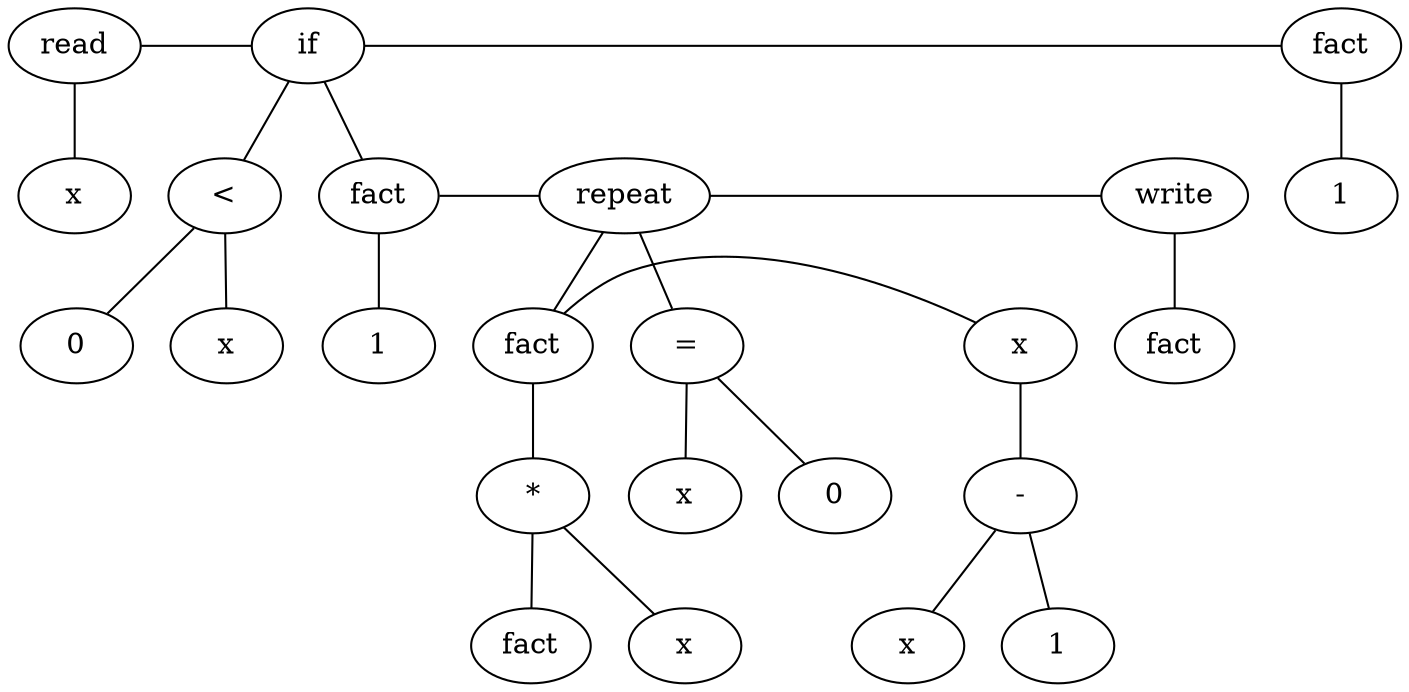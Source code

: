 // syntax tree
graph {
	size="20,20"
	read0 [label=read]
	identifier1 [label=x]
	if2 [label=if]
	smaller3 [label="<"]
	number4 [label=0]
	identifier5 [label=x]
	identifier6 [label=fact]
	number7 [label=1]
	repeat8 [label=repeat]
	identifier9 [label=fact]
	multiply10 [label="*"]
	identifier11 [label=fact]
	identifier12 [label=x]
	identifier13 [label=x]
	minus14 [label="-"]
	identifier15 [label=x]
	number16 [label=1]
	equal17 [label="="]
	identifier18 [label=x]
	number19 [label=0]
	write20 [label=write]
	identifier21 [label=fact]
	identifier22 [label=fact]
	number23 [label=1]
	read0 -- identifier1
	read0 -- if2 [constraint=false]
	if2 -- smaller3
	if2 -- identifier6
	if2 -- identifier22 [constraint=false]
	smaller3 -- number4
	smaller3 -- identifier5
	identifier6 -- number7
	identifier6 -- repeat8 [constraint=false]
	repeat8 -- identifier9
	repeat8 -- equal17
	repeat8 -- write20 [constraint=false]
	identifier9 -- multiply10
	identifier9 -- identifier13 [constraint=false]
	multiply10 -- identifier11
	multiply10 -- identifier12
	identifier13 -- minus14
	minus14 -- identifier15
	minus14 -- number16
	equal17 -- identifier18
	equal17 -- number19
	write20 -- identifier21
	identifier22 -- number23
	{
		rank=same
		read0
		if2
	}
	{
		rank=same
	}
	{
		rank=same
		if2
		identifier22
	}
	{
		rank=same
	}
	{
		rank=same
	}
	{
		rank=same
	}
	{
		rank=same
		identifier6
		repeat8
	}
	{
		rank=same
	}
	{
		rank=same
		repeat8
		write20
	}
	{
		rank=same
		identifier9
		identifier13
	}
	{
		rank=same
	}
	{
		rank=same
	}
	{
		rank=same
	}
	{
		rank=same
	}
	{
		rank=same
	}
	{
		rank=same
	}
	{
		rank=same
	}
	{
		rank=same
	}
	{
		rank=same
	}
	{
		rank=same
	}
	{
		rank=same
	}
	{
		rank=same
	}
	{
		rank=same
	}
	{
		rank=same
	}
}
